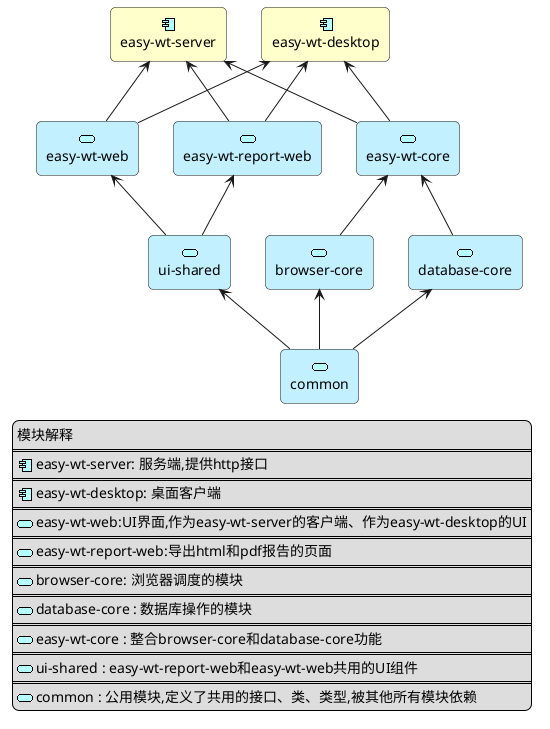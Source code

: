 @startuml
skinparam rectangle<<behavior>> {
	roundCorner 10
}
sprite $bProcess jar:archimate/business-process
sprite $aService jar:archimate/application-service
sprite $aComponent jar:archimate/application-component


rectangle "easy-wt-desktop"  as DESKTOP <<$aComponent>><<behavior>> #Business
rectangle "easy-wt-server" as SERVER <<$aComponent>><<behavior>> #Business
rectangle "easy-wt-web" as WEB <<$aService>><<behavior>> #Application
rectangle "easy-wt-report-web" as REPORT <<$aService>><<behavior>> #Application


rectangle "database-core" as DATABASE <<$aService>><<behavior>> #Application
rectangle "ui-shared" as UI <<$aService>><<behavior>> #Application
rectangle "browser-core" as BROWSER <<$aService>><<behavior>> #Application
rectangle "easy-wt-core" as CORE <<$aService>><<behavior>> #Application
rectangle "common" as COMMON <<$aService>><<behavior>> #Application


REPORT -up-> DESKTOP

REPORT -up-> SERVER

WEB -up-> SERVER
WEB -up-> DESKTOP

UI -up-> WEB
UI -up-> REPORT


CORE -up-> DESKTOP
CORE -up-> SERVER

BROWSER -up-> CORE
DATABASE -up-> CORE

COMMON -up-> BROWSER
COMMON -up-> DATABASE
COMMON -up-> UI
legend left
模块解释
====
<$aComponent> easy-wt-server: 服务端,提供http接口
====
<$aComponent> easy-wt-desktop: 桌面客户端
====
<$aService> easy-wt-web:UI界面,作为easy-wt-server的客户端、作为easy-wt-desktop的UI
====
<$aService> easy-wt-report-web:导出html和pdf报告的页面
====
<$aService> browser-core: 浏览器调度的模块
====
<$aService> database-core : 数据库操作的模块
====
<$aService> easy-wt-core : 整合browser-core和database-core功能
====
<$aService> ui-shared : easy-wt-report-web和easy-wt-web共用的UI组件
====
<$aService> common : 公用模块,定义了共用的接口、类、类型,被其他所有模块依赖
endlegend
@enduml
